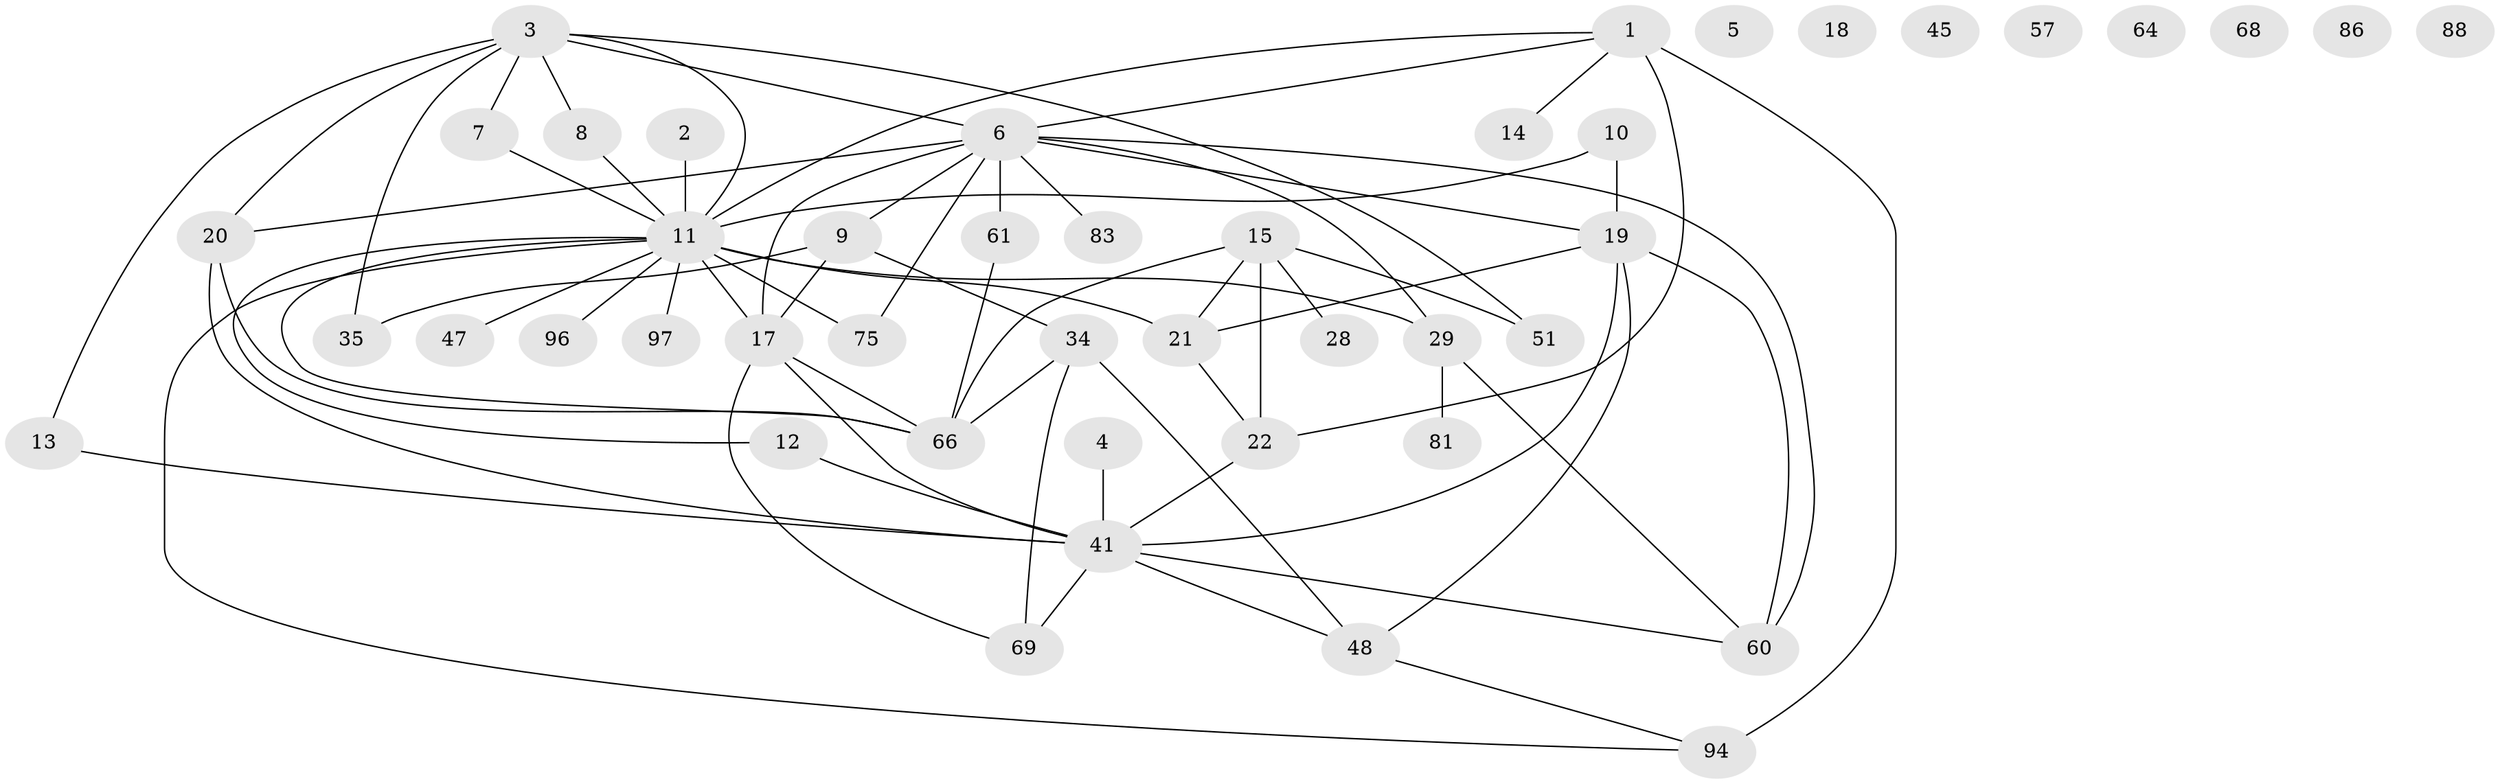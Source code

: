 // original degree distribution, {4: 0.20353982300884957, 1: 0.23008849557522124, 0: 0.05309734513274336, 2: 0.23008849557522124, 3: 0.18584070796460178, 5: 0.05309734513274336, 6: 0.035398230088495575, 7: 0.008849557522123894}
// Generated by graph-tools (version 1.1) at 2025/16/03/04/25 18:16:46]
// undirected, 45 vertices, 69 edges
graph export_dot {
graph [start="1"]
  node [color=gray90,style=filled];
  1 [super="+72"];
  2;
  3 [super="+44+105"];
  4;
  5;
  6 [super="+25+26"];
  7;
  8 [super="+82"];
  9 [super="+79"];
  10 [super="+16+59"];
  11 [super="+43+24"];
  12 [super="+102"];
  13 [super="+54"];
  14 [super="+46"];
  15 [super="+37+33"];
  17 [super="+36+55+27"];
  18;
  19 [super="+78+52"];
  20 [super="+76"];
  21 [super="+40+23"];
  22 [super="+49"];
  28 [super="+31"];
  29 [super="+50"];
  34 [super="+38+62"];
  35 [super="+39"];
  41 [super="+56+73+42+53"];
  45 [super="+63"];
  47;
  48;
  51;
  57;
  60 [super="+90"];
  61 [super="+91"];
  64;
  66 [super="+84+67"];
  68 [super="+87"];
  69 [super="+106+71"];
  75;
  81;
  83;
  86;
  88;
  94 [super="+101"];
  96;
  97;
  1 -- 94 [weight=2];
  1 -- 22;
  1 -- 6;
  1 -- 14;
  1 -- 11;
  2 -- 11;
  3 -- 20;
  3 -- 13;
  3 -- 8;
  3 -- 35;
  3 -- 51;
  3 -- 7;
  3 -- 6;
  3 -- 11;
  4 -- 41;
  6 -- 17;
  6 -- 61;
  6 -- 75;
  6 -- 29;
  6 -- 20;
  6 -- 83;
  6 -- 9;
  6 -- 60;
  6 -- 19;
  7 -- 11;
  8 -- 11;
  9 -- 17;
  9 -- 34;
  9 -- 35;
  10 -- 19;
  10 -- 11;
  11 -- 21 [weight=2];
  11 -- 12;
  11 -- 47;
  11 -- 17 [weight=2];
  11 -- 96;
  11 -- 97;
  11 -- 75;
  11 -- 29;
  11 -- 94;
  11 -- 66;
  12 -- 41;
  13 -- 41;
  15 -- 22 [weight=2];
  15 -- 66 [weight=2];
  15 -- 28 [weight=2];
  15 -- 51;
  15 -- 21;
  17 -- 41 [weight=2];
  17 -- 69;
  17 -- 66;
  19 -- 48;
  19 -- 21;
  19 -- 41 [weight=2];
  19 -- 60;
  20 -- 41;
  20 -- 66;
  21 -- 22;
  22 -- 41;
  29 -- 81;
  29 -- 60;
  34 -- 48;
  34 -- 66;
  34 -- 69;
  41 -- 60;
  41 -- 69;
  41 -- 48;
  48 -- 94;
  61 -- 66;
}
